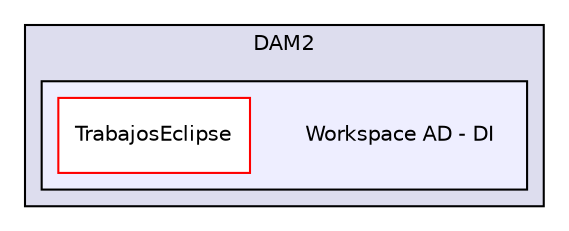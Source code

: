 digraph "Workspace AD - DI" {
  compound=true
  node [ fontsize="10", fontname="Helvetica"];
  edge [ labelfontsize="10", labelfontname="Helvetica"];
  subgraph clusterdir_ac5bb6e0bba134ff1fbc4b27a2245e19 {
    graph [ bgcolor="#ddddee", pencolor="black", label="DAM2" fontname="Helvetica", fontsize="10", URL="dir_ac5bb6e0bba134ff1fbc4b27a2245e19.html"]
  subgraph clusterdir_98386f158efa219be3c8ec4c1407fb20 {
    graph [ bgcolor="#eeeeff", pencolor="black", label="" URL="dir_98386f158efa219be3c8ec4c1407fb20.html"];
    dir_98386f158efa219be3c8ec4c1407fb20 [shape=plaintext label="Workspace AD - DI"];
    dir_8187de453462a928d766a87a3db7d46d [shape=box label="TrabajosEclipse" color="red" fillcolor="white" style="filled" URL="dir_8187de453462a928d766a87a3db7d46d.html"];
  }
  }
}
